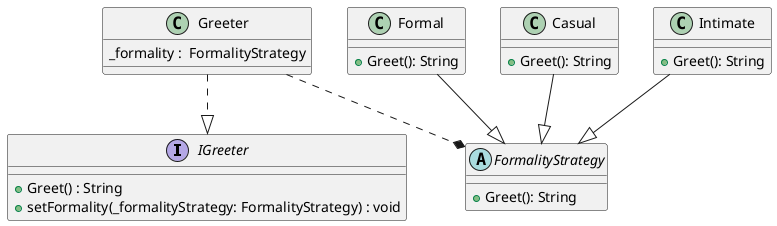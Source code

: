 @startuml

interface IGreeter{
    + Greet() : String
    + setFormality(_formalityStrategy: FormalityStrategy) : void
}

class Greeter {
    _formality :  FormalityStrategy
}

abstract class FormalityStrategy{
    + Greet(): String
}

class Formal{
    + Greet(): String
}

class Casual{
    + Greet(): String
}

class Intimate{
    + Greet(): String
}

Greeter ..|> IGreeter
Intimate --|> FormalityStrategy
Formal --|> FormalityStrategy
Casual --|> FormalityStrategy
Greeter ..* FormalityStrategy
@enduml